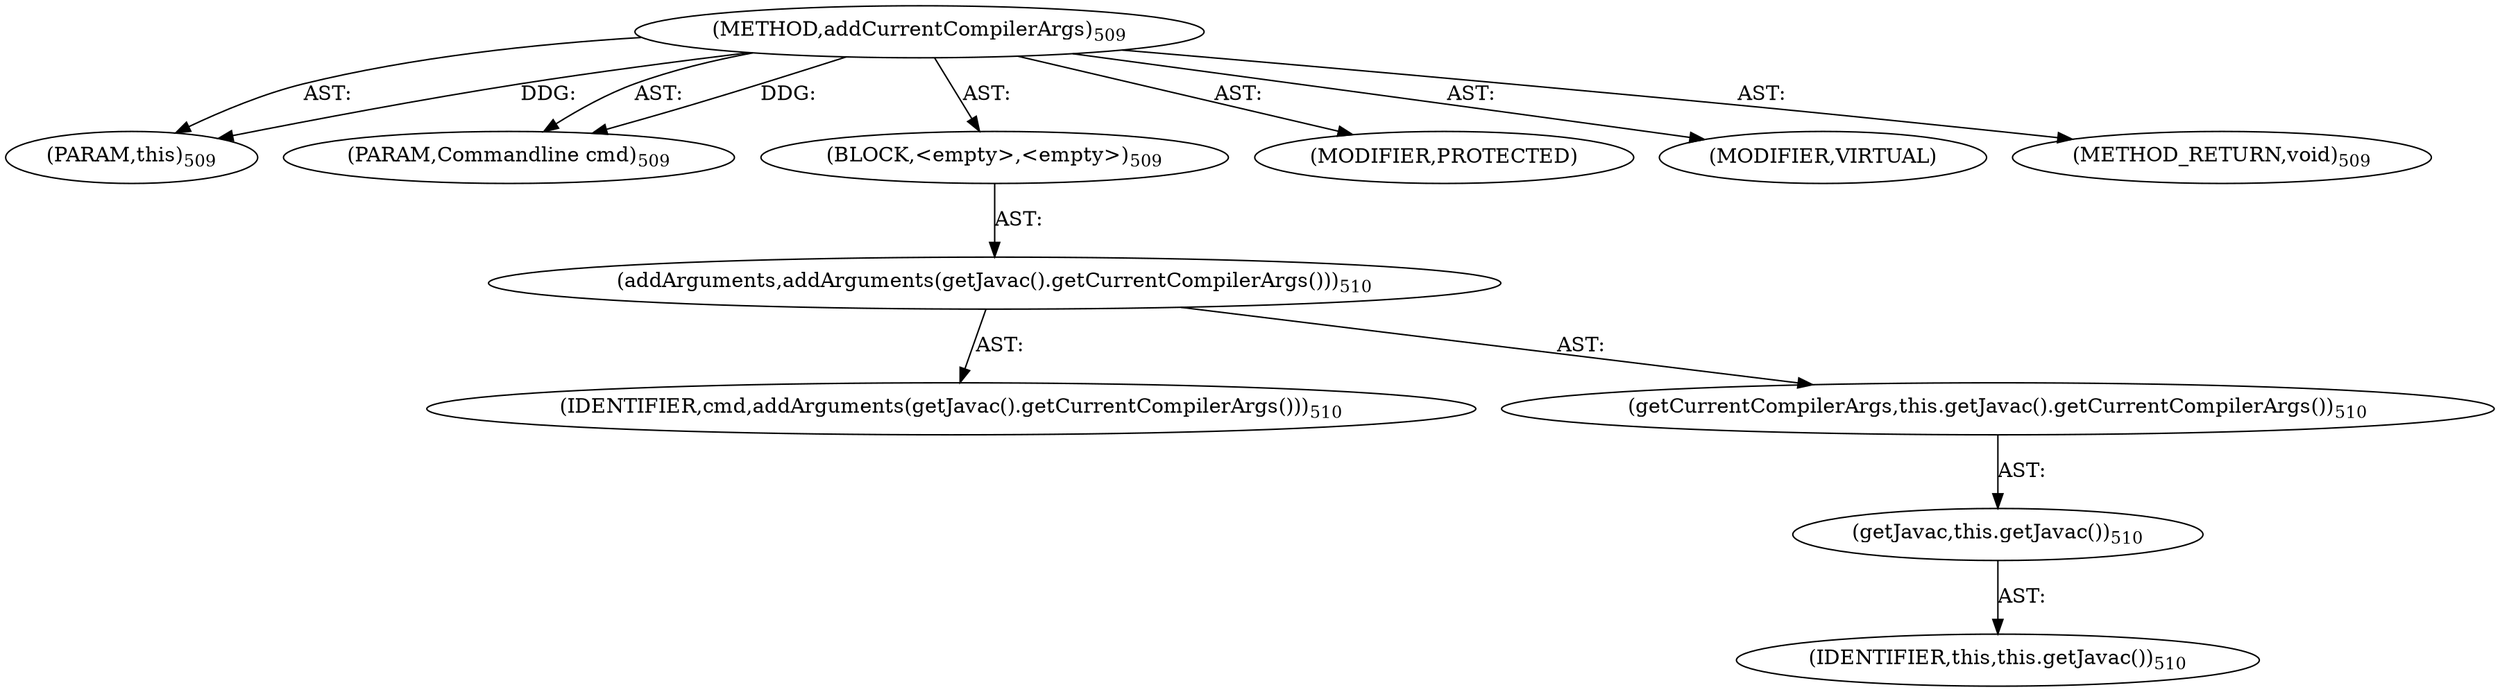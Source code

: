 digraph "addCurrentCompilerArgs" {  
"111669149710" [label = <(METHOD,addCurrentCompilerArgs)<SUB>509</SUB>> ]
"115964117001" [label = <(PARAM,this)<SUB>509</SUB>> ]
"115964117020" [label = <(PARAM,Commandline cmd)<SUB>509</SUB>> ]
"25769803853" [label = <(BLOCK,&lt;empty&gt;,&lt;empty&gt;)<SUB>509</SUB>> ]
"30064771464" [label = <(addArguments,addArguments(getJavac().getCurrentCompilerArgs()))<SUB>510</SUB>> ]
"68719477039" [label = <(IDENTIFIER,cmd,addArguments(getJavac().getCurrentCompilerArgs()))<SUB>510</SUB>> ]
"30064771465" [label = <(getCurrentCompilerArgs,this.getJavac().getCurrentCompilerArgs())<SUB>510</SUB>> ]
"30064771466" [label = <(getJavac,this.getJavac())<SUB>510</SUB>> ]
"68719476755" [label = <(IDENTIFIER,this,this.getJavac())<SUB>510</SUB>> ]
"133143986228" [label = <(MODIFIER,PROTECTED)> ]
"133143986229" [label = <(MODIFIER,VIRTUAL)> ]
"128849018894" [label = <(METHOD_RETURN,void)<SUB>509</SUB>> ]
  "111669149710" -> "115964117001"  [ label = "AST: "] 
  "111669149710" -> "115964117020"  [ label = "AST: "] 
  "111669149710" -> "25769803853"  [ label = "AST: "] 
  "111669149710" -> "133143986228"  [ label = "AST: "] 
  "111669149710" -> "133143986229"  [ label = "AST: "] 
  "111669149710" -> "128849018894"  [ label = "AST: "] 
  "25769803853" -> "30064771464"  [ label = "AST: "] 
  "30064771464" -> "68719477039"  [ label = "AST: "] 
  "30064771464" -> "30064771465"  [ label = "AST: "] 
  "30064771465" -> "30064771466"  [ label = "AST: "] 
  "30064771466" -> "68719476755"  [ label = "AST: "] 
  "111669149710" -> "115964117001"  [ label = "DDG: "] 
  "111669149710" -> "115964117020"  [ label = "DDG: "] 
}
